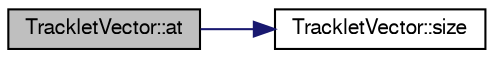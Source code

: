 digraph "TrackletVector::at"
{
  bgcolor="transparent";
  edge [fontname="FreeSans",fontsize="10",labelfontname="FreeSans",labelfontsize="10"];
  node [fontname="FreeSans",fontsize="10",shape=record];
  rankdir="LR";
  Node1 [label="TrackletVector::at",height=0.2,width=0.4,color="black", fillcolor="grey75", style="filled" fontcolor="black"];
  Node1 -> Node2 [color="midnightblue",fontsize="10",style="solid",fontname="FreeSans"];
  Node2 [label="TrackletVector::size",height=0.2,width=0.4,color="black",URL="$d5/dba/classTrackletVector.html#a1adabe85ede7148057d3796e7003472f"];
}

